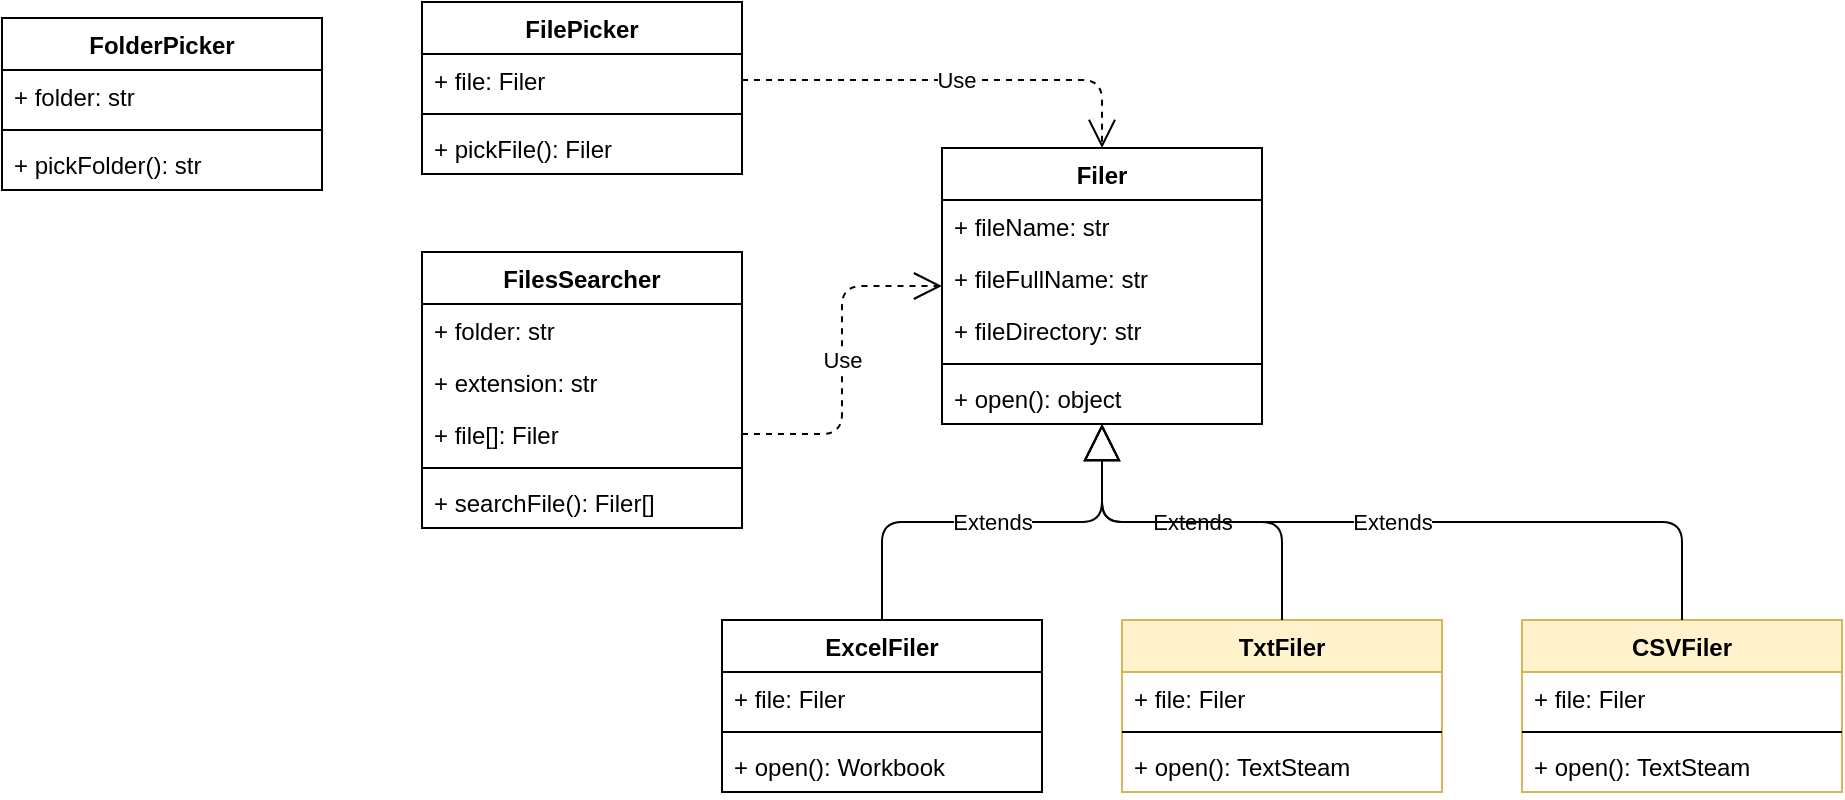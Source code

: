 <mxfile version="10.6.3" type="github"><diagram id="NR-8mNKH804e6aosfGTH" name="FilePicker"><mxGraphModel dx="878" dy="411" grid="1" gridSize="10" guides="1" tooltips="1" connect="1" arrows="1" fold="1" page="1" pageScale="1" pageWidth="1169" pageHeight="827" math="0" shadow="0"><root><mxCell id="0"/><mxCell id="1" parent="0"/><mxCell id="gtJLQUvcg6n7-EdjlU3z-1" value="FilePicker" style="swimlane;fontStyle=1;align=center;verticalAlign=top;childLayout=stackLayout;horizontal=1;startSize=26;horizontalStack=0;resizeParent=1;resizeParentMax=0;resizeLast=0;collapsible=1;marginBottom=0;" parent="1" vertex="1"><mxGeometry x="400" y="79" width="160" height="86" as="geometry"/></mxCell><mxCell id="gtJLQUvcg6n7-EdjlU3z-17" value="+ file: Filer" style="text;strokeColor=none;fillColor=none;align=left;verticalAlign=top;spacingLeft=4;spacingRight=4;overflow=hidden;rotatable=0;points=[[0,0.5],[1,0.5]];portConstraint=eastwest;" parent="gtJLQUvcg6n7-EdjlU3z-1" vertex="1"><mxGeometry y="26" width="160" height="26" as="geometry"/></mxCell><mxCell id="gtJLQUvcg6n7-EdjlU3z-3" value="" style="line;strokeWidth=1;fillColor=none;align=left;verticalAlign=middle;spacingTop=-1;spacingLeft=3;spacingRight=3;rotatable=0;labelPosition=right;points=[];portConstraint=eastwest;" parent="gtJLQUvcg6n7-EdjlU3z-1" vertex="1"><mxGeometry y="52" width="160" height="8" as="geometry"/></mxCell><mxCell id="gtJLQUvcg6n7-EdjlU3z-4" value="+ pickFile(): Filer" style="text;strokeColor=none;fillColor=none;align=left;verticalAlign=top;spacingLeft=4;spacingRight=4;overflow=hidden;rotatable=0;points=[[0,0.5],[1,0.5]];portConstraint=eastwest;" parent="gtJLQUvcg6n7-EdjlU3z-1" vertex="1"><mxGeometry y="60" width="160" height="26" as="geometry"/></mxCell><mxCell id="gtJLQUvcg6n7-EdjlU3z-7" value="FolderPicker" style="swimlane;fontStyle=1;align=center;verticalAlign=top;childLayout=stackLayout;horizontal=1;startSize=26;horizontalStack=0;resizeParent=1;resizeParentMax=0;resizeLast=0;collapsible=1;marginBottom=0;" parent="1" vertex="1"><mxGeometry x="190" y="87" width="160" height="86" as="geometry"/></mxCell><mxCell id="gtJLQUvcg6n7-EdjlU3z-8" value="+ folder: str" style="text;strokeColor=none;fillColor=none;align=left;verticalAlign=top;spacingLeft=4;spacingRight=4;overflow=hidden;rotatable=0;points=[[0,0.5],[1,0.5]];portConstraint=eastwest;" parent="gtJLQUvcg6n7-EdjlU3z-7" vertex="1"><mxGeometry y="26" width="160" height="26" as="geometry"/></mxCell><mxCell id="gtJLQUvcg6n7-EdjlU3z-9" value="" style="line;strokeWidth=1;fillColor=none;align=left;verticalAlign=middle;spacingTop=-1;spacingLeft=3;spacingRight=3;rotatable=0;labelPosition=right;points=[];portConstraint=eastwest;" parent="gtJLQUvcg6n7-EdjlU3z-7" vertex="1"><mxGeometry y="52" width="160" height="8" as="geometry"/></mxCell><mxCell id="gtJLQUvcg6n7-EdjlU3z-10" value="+ pickFolder(): str" style="text;strokeColor=none;fillColor=none;align=left;verticalAlign=top;spacingLeft=4;spacingRight=4;overflow=hidden;rotatable=0;points=[[0,0.5],[1,0.5]];portConstraint=eastwest;" parent="gtJLQUvcg6n7-EdjlU3z-7" vertex="1"><mxGeometry y="60" width="160" height="26" as="geometry"/></mxCell><mxCell id="gtJLQUvcg6n7-EdjlU3z-11" value="Filer" style="swimlane;fontStyle=1;align=center;verticalAlign=top;childLayout=stackLayout;horizontal=1;startSize=26;horizontalStack=0;resizeParent=1;resizeParentMax=0;resizeLast=0;collapsible=1;marginBottom=0;" parent="1" vertex="1"><mxGeometry x="660" y="152" width="160" height="138" as="geometry"/></mxCell><mxCell id="gtJLQUvcg6n7-EdjlU3z-12" value="+ fileName: str" style="text;strokeColor=none;fillColor=none;align=left;verticalAlign=top;spacingLeft=4;spacingRight=4;overflow=hidden;rotatable=0;points=[[0,0.5],[1,0.5]];portConstraint=eastwest;" parent="gtJLQUvcg6n7-EdjlU3z-11" vertex="1"><mxGeometry y="26" width="160" height="26" as="geometry"/></mxCell><mxCell id="gtJLQUvcg6n7-EdjlU3z-15" value="+ fileFullName: str" style="text;strokeColor=none;fillColor=none;align=left;verticalAlign=top;spacingLeft=4;spacingRight=4;overflow=hidden;rotatable=0;points=[[0,0.5],[1,0.5]];portConstraint=eastwest;" parent="gtJLQUvcg6n7-EdjlU3z-11" vertex="1"><mxGeometry y="52" width="160" height="26" as="geometry"/></mxCell><mxCell id="gtJLQUvcg6n7-EdjlU3z-16" value="+ fileDirectory: str" style="text;strokeColor=none;fillColor=none;align=left;verticalAlign=top;spacingLeft=4;spacingRight=4;overflow=hidden;rotatable=0;points=[[0,0.5],[1,0.5]];portConstraint=eastwest;" parent="gtJLQUvcg6n7-EdjlU3z-11" vertex="1"><mxGeometry y="78" width="160" height="26" as="geometry"/></mxCell><mxCell id="gtJLQUvcg6n7-EdjlU3z-13" value="" style="line;strokeWidth=1;fillColor=none;align=left;verticalAlign=middle;spacingTop=-1;spacingLeft=3;spacingRight=3;rotatable=0;labelPosition=right;points=[];portConstraint=eastwest;" parent="gtJLQUvcg6n7-EdjlU3z-11" vertex="1"><mxGeometry y="104" width="160" height="8" as="geometry"/></mxCell><mxCell id="gtJLQUvcg6n7-EdjlU3z-25" value="+ open(): object" style="text;strokeColor=none;fillColor=none;align=left;verticalAlign=top;spacingLeft=4;spacingRight=4;overflow=hidden;rotatable=0;points=[[0,0.5],[1,0.5]];portConstraint=eastwest;" parent="gtJLQUvcg6n7-EdjlU3z-11" vertex="1"><mxGeometry y="112" width="160" height="26" as="geometry"/></mxCell><mxCell id="gtJLQUvcg6n7-EdjlU3z-18" value="Use" style="endArrow=open;endSize=12;dashed=1;html=1;exitX=1;exitY=0.5;exitDx=0;exitDy=0;edgeStyle=orthogonalEdgeStyle;" parent="1" source="gtJLQUvcg6n7-EdjlU3z-17" target="gtJLQUvcg6n7-EdjlU3z-11" edge="1"><mxGeometry width="160" relative="1" as="geometry"><mxPoint x="510" y="310" as="sourcePoint"/><mxPoint x="670" y="310" as="targetPoint"/></mxGeometry></mxCell><mxCell id="gtJLQUvcg6n7-EdjlU3z-19" value="ExcelFiler" style="swimlane;fontStyle=1;align=center;verticalAlign=top;childLayout=stackLayout;horizontal=1;startSize=26;horizontalStack=0;resizeParent=1;resizeParentMax=0;resizeLast=0;collapsible=1;marginBottom=0;" parent="1" vertex="1"><mxGeometry x="550" y="388" width="160" height="86" as="geometry"/></mxCell><mxCell id="gtJLQUvcg6n7-EdjlU3z-23" value="+ file: Filer" style="text;strokeColor=none;fillColor=none;align=left;verticalAlign=top;spacingLeft=4;spacingRight=4;overflow=hidden;rotatable=0;points=[[0,0.5],[1,0.5]];portConstraint=eastwest;" parent="gtJLQUvcg6n7-EdjlU3z-19" vertex="1"><mxGeometry y="26" width="160" height="26" as="geometry"/></mxCell><mxCell id="gtJLQUvcg6n7-EdjlU3z-21" value="" style="line;strokeWidth=1;fillColor=none;align=left;verticalAlign=middle;spacingTop=-1;spacingLeft=3;spacingRight=3;rotatable=0;labelPosition=right;points=[];portConstraint=eastwest;" parent="gtJLQUvcg6n7-EdjlU3z-19" vertex="1"><mxGeometry y="52" width="160" height="8" as="geometry"/></mxCell><mxCell id="gtJLQUvcg6n7-EdjlU3z-22" value="+ open(): Workbook" style="text;strokeColor=none;fillColor=none;align=left;verticalAlign=top;spacingLeft=4;spacingRight=4;overflow=hidden;rotatable=0;points=[[0,0.5],[1,0.5]];portConstraint=eastwest;" parent="gtJLQUvcg6n7-EdjlU3z-19" vertex="1"><mxGeometry y="60" width="160" height="26" as="geometry"/></mxCell><mxCell id="gtJLQUvcg6n7-EdjlU3z-24" value="Extends" style="endArrow=block;endSize=16;endFill=0;html=1;exitX=0.5;exitY=0;exitDx=0;exitDy=0;entryX=0.5;entryY=1;entryDx=0;entryDy=0;edgeStyle=orthogonalEdgeStyle;" parent="1" source="gtJLQUvcg6n7-EdjlU3z-19" target="gtJLQUvcg6n7-EdjlU3z-11" edge="1"><mxGeometry width="160" relative="1" as="geometry"><mxPoint x="640" y="310" as="sourcePoint"/><mxPoint x="800" y="310" as="targetPoint"/></mxGeometry></mxCell><mxCell id="gtJLQUvcg6n7-EdjlU3z-26" value="FilesSearcher" style="swimlane;fontStyle=1;align=center;verticalAlign=top;childLayout=stackLayout;horizontal=1;startSize=26;horizontalStack=0;resizeParent=1;resizeParentMax=0;resizeLast=0;collapsible=1;marginBottom=0;" parent="1" vertex="1"><mxGeometry x="400" y="204" width="160" height="138" as="geometry"/></mxCell><mxCell id="gtJLQUvcg6n7-EdjlU3z-31" value="+ folder: str" style="text;strokeColor=none;fillColor=none;align=left;verticalAlign=top;spacingLeft=4;spacingRight=4;overflow=hidden;rotatable=0;points=[[0,0.5],[1,0.5]];portConstraint=eastwest;" parent="gtJLQUvcg6n7-EdjlU3z-26" vertex="1"><mxGeometry y="26" width="160" height="26" as="geometry"/></mxCell><mxCell id="gtJLQUvcg6n7-EdjlU3z-32" value="+ extension: str" style="text;strokeColor=none;fillColor=none;align=left;verticalAlign=top;spacingLeft=4;spacingRight=4;overflow=hidden;rotatable=0;points=[[0,0.5],[1,0.5]];portConstraint=eastwest;" parent="gtJLQUvcg6n7-EdjlU3z-26" vertex="1"><mxGeometry y="52" width="160" height="26" as="geometry"/></mxCell><mxCell id="gtJLQUvcg6n7-EdjlU3z-30" value="+ file[]: Filer" style="text;strokeColor=none;fillColor=none;align=left;verticalAlign=top;spacingLeft=4;spacingRight=4;overflow=hidden;rotatable=0;points=[[0,0.5],[1,0.5]];portConstraint=eastwest;" parent="gtJLQUvcg6n7-EdjlU3z-26" vertex="1"><mxGeometry y="78" width="160" height="26" as="geometry"/></mxCell><mxCell id="gtJLQUvcg6n7-EdjlU3z-28" value="" style="line;strokeWidth=1;fillColor=none;align=left;verticalAlign=middle;spacingTop=-1;spacingLeft=3;spacingRight=3;rotatable=0;labelPosition=right;points=[];portConstraint=eastwest;" parent="gtJLQUvcg6n7-EdjlU3z-26" vertex="1"><mxGeometry y="104" width="160" height="8" as="geometry"/></mxCell><mxCell id="gtJLQUvcg6n7-EdjlU3z-29" value="+ searchFile(): Filer[]" style="text;strokeColor=none;fillColor=none;align=left;verticalAlign=top;spacingLeft=4;spacingRight=4;overflow=hidden;rotatable=0;points=[[0,0.5],[1,0.5]];portConstraint=eastwest;" parent="gtJLQUvcg6n7-EdjlU3z-26" vertex="1"><mxGeometry y="112" width="160" height="26" as="geometry"/></mxCell><mxCell id="gtJLQUvcg6n7-EdjlU3z-33" value="Use" style="endArrow=open;endSize=12;dashed=1;html=1;exitX=1;exitY=0.5;exitDx=0;exitDy=0;edgeStyle=orthogonalEdgeStyle;" parent="1" source="gtJLQUvcg6n7-EdjlU3z-30" target="gtJLQUvcg6n7-EdjlU3z-11" edge="1"><mxGeometry width="160" relative="1" as="geometry"><mxPoint x="600" y="60" as="sourcePoint"/><mxPoint x="760" y="60" as="targetPoint"/></mxGeometry></mxCell><mxCell id="gtJLQUvcg6n7-EdjlU3z-34" value="TxtFiler" style="swimlane;fontStyle=1;align=center;verticalAlign=top;childLayout=stackLayout;horizontal=1;startSize=26;horizontalStack=0;resizeParent=1;resizeParentMax=0;resizeLast=0;collapsible=1;marginBottom=0;fillColor=#fff2cc;strokeColor=#d6b656;" parent="1" vertex="1"><mxGeometry x="750" y="388" width="160" height="86" as="geometry"/></mxCell><mxCell id="gtJLQUvcg6n7-EdjlU3z-35" value="+ file: Filer" style="text;strokeColor=none;fillColor=none;align=left;verticalAlign=top;spacingLeft=4;spacingRight=4;overflow=hidden;rotatable=0;points=[[0,0.5],[1,0.5]];portConstraint=eastwest;" parent="gtJLQUvcg6n7-EdjlU3z-34" vertex="1"><mxGeometry y="26" width="160" height="26" as="geometry"/></mxCell><mxCell id="gtJLQUvcg6n7-EdjlU3z-36" value="" style="line;strokeWidth=1;fillColor=none;align=left;verticalAlign=middle;spacingTop=-1;spacingLeft=3;spacingRight=3;rotatable=0;labelPosition=right;points=[];portConstraint=eastwest;" parent="gtJLQUvcg6n7-EdjlU3z-34" vertex="1"><mxGeometry y="52" width="160" height="8" as="geometry"/></mxCell><mxCell id="gtJLQUvcg6n7-EdjlU3z-37" value="+ open(): TextSteam" style="text;strokeColor=none;fillColor=none;align=left;verticalAlign=top;spacingLeft=4;spacingRight=4;overflow=hidden;rotatable=0;points=[[0,0.5],[1,0.5]];portConstraint=eastwest;" parent="gtJLQUvcg6n7-EdjlU3z-34" vertex="1"><mxGeometry y="60" width="160" height="26" as="geometry"/></mxCell><mxCell id="gtJLQUvcg6n7-EdjlU3z-38" value="Extends" style="endArrow=block;endSize=16;endFill=0;html=1;exitX=0.5;exitY=0;exitDx=0;exitDy=0;edgeStyle=orthogonalEdgeStyle;" parent="1" source="gtJLQUvcg6n7-EdjlU3z-34" target="gtJLQUvcg6n7-EdjlU3z-11" edge="1"><mxGeometry width="160" relative="1" as="geometry"><mxPoint x="690" y="381" as="sourcePoint"/><mxPoint x="750" y="300" as="targetPoint"/></mxGeometry></mxCell><mxCell id="gtJLQUvcg6n7-EdjlU3z-39" value="CSVFiler" style="swimlane;fontStyle=1;align=center;verticalAlign=top;childLayout=stackLayout;horizontal=1;startSize=26;horizontalStack=0;resizeParent=1;resizeParentMax=0;resizeLast=0;collapsible=1;marginBottom=0;fillColor=#fff2cc;strokeColor=#d6b656;" parent="1" vertex="1"><mxGeometry x="950" y="388" width="160" height="86" as="geometry"/></mxCell><mxCell id="gtJLQUvcg6n7-EdjlU3z-40" value="+ file: Filer" style="text;strokeColor=none;fillColor=none;align=left;verticalAlign=top;spacingLeft=4;spacingRight=4;overflow=hidden;rotatable=0;points=[[0,0.5],[1,0.5]];portConstraint=eastwest;" parent="gtJLQUvcg6n7-EdjlU3z-39" vertex="1"><mxGeometry y="26" width="160" height="26" as="geometry"/></mxCell><mxCell id="gtJLQUvcg6n7-EdjlU3z-41" value="" style="line;strokeWidth=1;fillColor=none;align=left;verticalAlign=middle;spacingTop=-1;spacingLeft=3;spacingRight=3;rotatable=0;labelPosition=right;points=[];portConstraint=eastwest;" parent="gtJLQUvcg6n7-EdjlU3z-39" vertex="1"><mxGeometry y="52" width="160" height="8" as="geometry"/></mxCell><mxCell id="gtJLQUvcg6n7-EdjlU3z-42" value="+ open(): TextSteam" style="text;strokeColor=none;fillColor=none;align=left;verticalAlign=top;spacingLeft=4;spacingRight=4;overflow=hidden;rotatable=0;points=[[0,0.5],[1,0.5]];portConstraint=eastwest;" parent="gtJLQUvcg6n7-EdjlU3z-39" vertex="1"><mxGeometry y="60" width="160" height="26" as="geometry"/></mxCell><mxCell id="gtJLQUvcg6n7-EdjlU3z-43" value="Extends" style="endArrow=block;endSize=16;endFill=0;html=1;exitX=0.5;exitY=0;exitDx=0;exitDy=0;edgeStyle=orthogonalEdgeStyle;" parent="1" source="gtJLQUvcg6n7-EdjlU3z-39" target="gtJLQUvcg6n7-EdjlU3z-11" edge="1"><mxGeometry width="160" relative="1" as="geometry"><mxPoint x="840" y="398" as="sourcePoint"/><mxPoint x="750" y="300" as="targetPoint"/></mxGeometry></mxCell></root></mxGraphModel></diagram><diagram id="L8R4enaz0f2DZHVxsqaz" name="TwoDArrayer"><mxGraphModel dx="878" dy="411" grid="1" gridSize="10" guides="1" tooltips="1" connect="1" arrows="1" fold="1" page="1" pageScale="1" pageWidth="1169" pageHeight="827" math="0" shadow="0"><root><mxCell id="nb4gLrSEJ2fboDznwv4Y-0"/><mxCell id="nb4gLrSEJ2fboDznwv4Y-1" parent="nb4gLrSEJ2fboDznwv4Y-0"/><mxCell id="i4JpbokhuX5vn3bJdJSI-0" value="TwoDemensionArray" style="swimlane;fontStyle=1;align=center;verticalAlign=top;childLayout=stackLayout;horizontal=1;startSize=26;horizontalStack=0;resizeParent=1;resizeParentMax=0;resizeLast=0;collapsible=1;marginBottom=0;" vertex="1" parent="nb4gLrSEJ2fboDznwv4Y-1"><mxGeometry x="140" y="236" width="160" height="242" as="geometry"/></mxCell><mxCell id="i4JpbokhuX5vn3bJdJSI-1" value="+ source: var" style="text;strokeColor=none;fillColor=none;align=left;verticalAlign=top;spacingLeft=4;spacingRight=4;overflow=hidden;rotatable=0;points=[[0,0.5],[1,0.5]];portConstraint=eastwest;" vertex="1" parent="i4JpbokhuX5vn3bJdJSI-0"><mxGeometry y="26" width="160" height="26" as="geometry"/></mxCell><mxCell id="xGTlZs_gMitSOTnl1yIt-3" value="+ hasTitle: bool" style="text;strokeColor=none;fillColor=none;align=left;verticalAlign=top;spacingLeft=4;spacingRight=4;overflow=hidden;rotatable=0;points=[[0,0.5],[1,0.5]];portConstraint=eastwest;" vertex="1" parent="i4JpbokhuX5vn3bJdJSI-0"><mxGeometry y="52" width="160" height="26" as="geometry"/></mxCell><mxCell id="i4JpbokhuX5vn3bJdJSI-2" value="+ title[]: str" style="text;strokeColor=none;fillColor=none;align=left;verticalAlign=top;spacingLeft=4;spacingRight=4;overflow=hidden;rotatable=0;points=[[0,0.5],[1,0.5]];portConstraint=eastwest;" vertex="1" parent="i4JpbokhuX5vn3bJdJSI-0"><mxGeometry y="78" width="160" height="26" as="geometry"/></mxCell><mxCell id="i4JpbokhuX5vn3bJdJSI-3" value="+ data[]: var" style="text;strokeColor=none;fillColor=none;align=left;verticalAlign=top;spacingLeft=4;spacingRight=4;overflow=hidden;rotatable=0;points=[[0,0.5],[1,0.5]];portConstraint=eastwest;" vertex="1" parent="i4JpbokhuX5vn3bJdJSI-0"><mxGeometry y="104" width="160" height="26" as="geometry"/></mxCell><mxCell id="xGTlZs_gMitSOTnl1yIt-2" value="+ targetRange: Range" style="text;strokeColor=none;fillColor=none;align=left;verticalAlign=top;spacingLeft=4;spacingRight=4;overflow=hidden;rotatable=0;points=[[0,0.5],[1,0.5]];portConstraint=eastwest;" vertex="1" parent="i4JpbokhuX5vn3bJdJSI-0"><mxGeometry y="130" width="160" height="26" as="geometry"/></mxCell><mxCell id="i4JpbokhuX5vn3bJdJSI-4" value="" style="line;strokeWidth=1;fillColor=none;align=left;verticalAlign=middle;spacingTop=-1;spacingLeft=3;spacingRight=3;rotatable=0;labelPosition=right;points=[];portConstraint=eastwest;" vertex="1" parent="i4JpbokhuX5vn3bJdJSI-0"><mxGeometry y="156" width="160" height="8" as="geometry"/></mxCell><mxCell id="i4JpbokhuX5vn3bJdJSI-5" value="+ fromSource(): void" style="text;strokeColor=none;fillColor=none;align=left;verticalAlign=top;spacingLeft=4;spacingRight=4;overflow=hidden;rotatable=0;points=[[0,0.5],[1,0.5]];portConstraint=eastwest;" vertex="1" parent="i4JpbokhuX5vn3bJdJSI-0"><mxGeometry y="164" width="160" height="26" as="geometry"/></mxCell><mxCell id="xGTlZs_gMitSOTnl1yIt-1" value="+ verify(): bool" style="text;strokeColor=none;fillColor=none;align=left;verticalAlign=top;spacingLeft=4;spacingRight=4;overflow=hidden;rotatable=0;points=[[0,0.5],[1,0.5]];portConstraint=eastwest;" vertex="1" parent="i4JpbokhuX5vn3bJdJSI-0"><mxGeometry y="190" width="160" height="26" as="geometry"/></mxCell><mxCell id="xGTlZs_gMitSOTnl1yIt-0" value="+ toRange(): void" style="text;strokeColor=none;fillColor=none;align=left;verticalAlign=top;spacingLeft=4;spacingRight=4;overflow=hidden;rotatable=0;points=[[0,0.5],[1,0.5]];portConstraint=eastwest;" vertex="1" parent="i4JpbokhuX5vn3bJdJSI-0"><mxGeometry y="216" width="160" height="26" as="geometry"/></mxCell><mxCell id="i4JpbokhuX5vn3bJdJSI-7" value="TwoDArrayFilter" style="swimlane;fontStyle=1;align=center;verticalAlign=top;childLayout=stackLayout;horizontal=1;startSize=26;horizontalStack=0;resizeParent=1;resizeParentMax=0;resizeLast=0;collapsible=1;marginBottom=0;" vertex="1" parent="nb4gLrSEJ2fboDznwv4Y-1"><mxGeometry x="530" y="560" width="160" height="216" as="geometry"/></mxCell><mxCell id="i4JpbokhuX5vn3bJdJSI-9" value="+ data[]: var" style="text;strokeColor=none;fillColor=none;align=left;verticalAlign=top;spacingLeft=4;spacingRight=4;overflow=hidden;rotatable=0;points=[[0,0.5],[1,0.5]];portConstraint=eastwest;" vertex="1" parent="i4JpbokhuX5vn3bJdJSI-7"><mxGeometry y="26" width="160" height="26" as="geometry"/></mxCell><mxCell id="xGTlZs_gMitSOTnl1yIt-6" value="+ title[]: str" style="text;strokeColor=none;fillColor=none;align=left;verticalAlign=top;spacingLeft=4;spacingRight=4;overflow=hidden;rotatable=0;points=[[0,0.5],[1,0.5]];portConstraint=eastwest;" vertex="1" parent="i4JpbokhuX5vn3bJdJSI-7"><mxGeometry y="52" width="160" height="26" as="geometry"/></mxCell><mxCell id="i4JpbokhuX5vn3bJdJSI-10" value="+ filterCols[]: long" style="text;strokeColor=none;fillColor=none;align=left;verticalAlign=top;spacingLeft=4;spacingRight=4;overflow=hidden;rotatable=0;points=[[0,0.5],[1,0.5]];portConstraint=eastwest;" vertex="1" parent="i4JpbokhuX5vn3bJdJSI-7"><mxGeometry y="78" width="160" height="26" as="geometry"/></mxCell><mxCell id="IfmFLnY53sjYIj_u84tv-3" value="+ filterType[]: str" style="text;strokeColor=none;fillColor=none;align=left;verticalAlign=top;spacingLeft=4;spacingRight=4;overflow=hidden;rotatable=0;points=[[0,0.5],[1,0.5]];portConstraint=eastwest;" vertex="1" parent="i4JpbokhuX5vn3bJdJSI-7"><mxGeometry y="104" width="160" height="26" as="geometry"/></mxCell><mxCell id="IfmFLnY53sjYIj_u84tv-4" value="+ filterCriteria[]: var" style="text;strokeColor=none;fillColor=none;align=left;verticalAlign=top;spacingLeft=4;spacingRight=4;overflow=hidden;rotatable=0;points=[[0,0.5],[1,0.5]];portConstraint=eastwest;" vertex="1" parent="i4JpbokhuX5vn3bJdJSI-7"><mxGeometry y="130" width="160" height="26" as="geometry"/></mxCell><mxCell id="IfmFLnY53sjYIj_u84tv-5" value="+ filterAndOrType: str" style="text;strokeColor=none;fillColor=none;align=left;verticalAlign=top;spacingLeft=4;spacingRight=4;overflow=hidden;rotatable=0;points=[[0,0.5],[1,0.5]];portConstraint=eastwest;" vertex="1" parent="i4JpbokhuX5vn3bJdJSI-7"><mxGeometry y="156" width="160" height="26" as="geometry"/></mxCell><mxCell id="i4JpbokhuX5vn3bJdJSI-11" value="" style="line;strokeWidth=1;fillColor=none;align=left;verticalAlign=middle;spacingTop=-1;spacingLeft=3;spacingRight=3;rotatable=0;labelPosition=right;points=[];portConstraint=eastwest;" vertex="1" parent="i4JpbokhuX5vn3bJdJSI-7"><mxGeometry y="182" width="160" height="8" as="geometry"/></mxCell><mxCell id="i4JpbokhuX5vn3bJdJSI-12" value="+ filter(): var[]" style="text;strokeColor=none;fillColor=none;align=left;verticalAlign=top;spacingLeft=4;spacingRight=4;overflow=hidden;rotatable=0;points=[[0,0.5],[1,0.5]];portConstraint=eastwest;" vertex="1" parent="i4JpbokhuX5vn3bJdJSI-7"><mxGeometry y="190" width="160" height="26" as="geometry"/></mxCell><mxCell id="1iqMeKdxAMn__kX8t2VJ-0" value="TwoDArrayGrouper" style="swimlane;fontStyle=1;align=center;verticalAlign=top;childLayout=stackLayout;horizontal=1;startSize=26;horizontalStack=0;resizeParent=1;resizeParentMax=0;resizeLast=0;collapsible=1;marginBottom=0;" vertex="1" parent="nb4gLrSEJ2fboDznwv4Y-1"><mxGeometry x="325" y="560" width="160" height="190" as="geometry"/></mxCell><mxCell id="1iqMeKdxAMn__kX8t2VJ-2" value="+ data[]: var" style="text;strokeColor=none;fillColor=none;align=left;verticalAlign=top;spacingLeft=4;spacingRight=4;overflow=hidden;rotatable=0;points=[[0,0.5],[1,0.5]];portConstraint=eastwest;" vertex="1" parent="1iqMeKdxAMn__kX8t2VJ-0"><mxGeometry y="26" width="160" height="26" as="geometry"/></mxCell><mxCell id="xGTlZs_gMitSOTnl1yIt-5" value="+ title[]: str" style="text;strokeColor=none;fillColor=none;align=left;verticalAlign=top;spacingLeft=4;spacingRight=4;overflow=hidden;rotatable=0;points=[[0,0.5],[1,0.5]];portConstraint=eastwest;" vertex="1" parent="1iqMeKdxAMn__kX8t2VJ-0"><mxGeometry y="52" width="160" height="26" as="geometry"/></mxCell><mxCell id="IfmFLnY53sjYIj_u84tv-1" value="+ indexCols[]: long" style="text;strokeColor=none;fillColor=none;align=left;verticalAlign=top;spacingLeft=4;spacingRight=4;overflow=hidden;rotatable=0;points=[[0,0.5],[1,0.5]];portConstraint=eastwest;" vertex="1" parent="1iqMeKdxAMn__kX8t2VJ-0"><mxGeometry y="78" width="160" height="26" as="geometry"/></mxCell><mxCell id="1iqMeKdxAMn__kX8t2VJ-3" value="+ valueCols[]: long" style="text;strokeColor=none;fillColor=none;align=left;verticalAlign=top;spacingLeft=4;spacingRight=4;overflow=hidden;rotatable=0;points=[[0,0.5],[1,0.5]];portConstraint=eastwest;" vertex="1" parent="1iqMeKdxAMn__kX8t2VJ-0"><mxGeometry y="104" width="160" height="26" as="geometry"/></mxCell><mxCell id="IfmFLnY53sjYIj_u84tv-2" value="+ groupType[]: str" style="text;strokeColor=none;fillColor=none;align=left;verticalAlign=top;spacingLeft=4;spacingRight=4;overflow=hidden;rotatable=0;points=[[0,0.5],[1,0.5]];portConstraint=eastwest;" vertex="1" parent="1iqMeKdxAMn__kX8t2VJ-0"><mxGeometry y="130" width="160" height="26" as="geometry"/></mxCell><mxCell id="1iqMeKdxAMn__kX8t2VJ-4" value="" style="line;strokeWidth=1;fillColor=none;align=left;verticalAlign=middle;spacingTop=-1;spacingLeft=3;spacingRight=3;rotatable=0;labelPosition=right;points=[];portConstraint=eastwest;" vertex="1" parent="1iqMeKdxAMn__kX8t2VJ-0"><mxGeometry y="156" width="160" height="8" as="geometry"/></mxCell><mxCell id="1iqMeKdxAMn__kX8t2VJ-5" value="+ group(): var[]" style="text;strokeColor=none;fillColor=none;align=left;verticalAlign=top;spacingLeft=4;spacingRight=4;overflow=hidden;rotatable=0;points=[[0,0.5],[1,0.5]];portConstraint=eastwest;" vertex="1" parent="1iqMeKdxAMn__kX8t2VJ-0"><mxGeometry y="164" width="160" height="26" as="geometry"/></mxCell><mxCell id="1iqMeKdxAMn__kX8t2VJ-11" value="TwoDArraySelector" style="swimlane;fontStyle=1;align=center;verticalAlign=top;childLayout=stackLayout;horizontal=1;startSize=26;horizontalStack=0;resizeParent=1;resizeParentMax=0;resizeLast=0;collapsible=1;marginBottom=0;" vertex="1" parent="nb4gLrSEJ2fboDznwv4Y-1"><mxGeometry x="120" y="560" width="160" height="138" as="geometry"/></mxCell><mxCell id="IfmFLnY53sjYIj_u84tv-0" value="+ data[]: var" style="text;strokeColor=none;fillColor=none;align=left;verticalAlign=top;spacingLeft=4;spacingRight=4;overflow=hidden;rotatable=0;points=[[0,0.5],[1,0.5]];portConstraint=eastwest;" vertex="1" parent="1iqMeKdxAMn__kX8t2VJ-11"><mxGeometry y="26" width="160" height="26" as="geometry"/></mxCell><mxCell id="xGTlZs_gMitSOTnl1yIt-4" value="+ title[]: str" style="text;strokeColor=none;fillColor=none;align=left;verticalAlign=top;spacingLeft=4;spacingRight=4;overflow=hidden;rotatable=0;points=[[0,0.5],[1,0.5]];portConstraint=eastwest;" vertex="1" parent="1iqMeKdxAMn__kX8t2VJ-11"><mxGeometry y="52" width="160" height="26" as="geometry"/></mxCell><mxCell id="1iqMeKdxAMn__kX8t2VJ-12" value="+ selectedCols[]: long" style="text;strokeColor=none;fillColor=none;align=left;verticalAlign=top;spacingLeft=4;spacingRight=4;overflow=hidden;rotatable=0;points=[[0,0.5],[1,0.5]];portConstraint=eastwest;" vertex="1" parent="1iqMeKdxAMn__kX8t2VJ-11"><mxGeometry y="78" width="160" height="26" as="geometry"/></mxCell><mxCell id="1iqMeKdxAMn__kX8t2VJ-13" value="" style="line;strokeWidth=1;fillColor=none;align=left;verticalAlign=middle;spacingTop=-1;spacingLeft=3;spacingRight=3;rotatable=0;labelPosition=right;points=[];portConstraint=eastwest;" vertex="1" parent="1iqMeKdxAMn__kX8t2VJ-11"><mxGeometry y="104" width="160" height="8" as="geometry"/></mxCell><mxCell id="1iqMeKdxAMn__kX8t2VJ-14" value="+ select(): var[]" style="text;strokeColor=none;fillColor=none;align=left;verticalAlign=top;spacingLeft=4;spacingRight=4;overflow=hidden;rotatable=0;points=[[0,0.5],[1,0.5]];portConstraint=eastwest;" vertex="1" parent="1iqMeKdxAMn__kX8t2VJ-11"><mxGeometry y="112" width="160" height="26" as="geometry"/></mxCell><mxCell id="IfmFLnY53sjYIj_u84tv-6" value="TwoDArrayNAHandler" style="swimlane;fontStyle=1;align=center;verticalAlign=top;childLayout=stackLayout;horizontal=1;startSize=26;horizontalStack=0;resizeParent=1;resizeParentMax=0;resizeLast=0;collapsible=1;marginBottom=0;" vertex="1" parent="nb4gLrSEJ2fboDznwv4Y-1"><mxGeometry x="362" y="270.864" width="160" height="164" as="geometry"/></mxCell><mxCell id="IfmFLnY53sjYIj_u84tv-20" value="+ data[]: var" style="text;strokeColor=none;fillColor=none;align=left;verticalAlign=top;spacingLeft=4;spacingRight=4;overflow=hidden;rotatable=0;points=[[0,0.5],[1,0.5]];portConstraint=eastwest;" vertex="1" parent="IfmFLnY53sjYIj_u84tv-6"><mxGeometry y="26" width="160" height="26" as="geometry"/></mxCell><mxCell id="xGTlZs_gMitSOTnl1yIt-7" value="+ title[]: str" style="text;strokeColor=none;fillColor=none;align=left;verticalAlign=top;spacingLeft=4;spacingRight=4;overflow=hidden;rotatable=0;points=[[0,0.5],[1,0.5]];portConstraint=eastwest;" vertex="1" parent="IfmFLnY53sjYIj_u84tv-6"><mxGeometry y="52" width="160" height="26" as="geometry"/></mxCell><mxCell id="IfmFLnY53sjYIj_u84tv-7" value="+ adjustedCols[]: long" style="text;strokeColor=none;fillColor=none;align=left;verticalAlign=top;spacingLeft=4;spacingRight=4;overflow=hidden;rotatable=0;points=[[0,0.5],[1,0.5]];portConstraint=eastwest;" vertex="1" parent="IfmFLnY53sjYIj_u84tv-6"><mxGeometry y="78" width="160" height="26" as="geometry"/></mxCell><mxCell id="IfmFLnY53sjYIj_u84tv-19" value="+ valueForNA[]: var" style="text;strokeColor=none;fillColor=none;align=left;verticalAlign=top;spacingLeft=4;spacingRight=4;overflow=hidden;rotatable=0;points=[[0,0.5],[1,0.5]];portConstraint=eastwest;" vertex="1" parent="IfmFLnY53sjYIj_u84tv-6"><mxGeometry y="104" width="160" height="26" as="geometry"/></mxCell><mxCell id="IfmFLnY53sjYIj_u84tv-8" value="" style="line;strokeWidth=1;fillColor=none;align=left;verticalAlign=middle;spacingTop=-1;spacingLeft=3;spacingRight=3;rotatable=0;labelPosition=right;points=[];portConstraint=eastwest;" vertex="1" parent="IfmFLnY53sjYIj_u84tv-6"><mxGeometry y="130" width="160" height="8" as="geometry"/></mxCell><mxCell id="IfmFLnY53sjYIj_u84tv-9" value="+ handleNAItem(): var[]" style="text;strokeColor=none;fillColor=none;align=left;verticalAlign=top;spacingLeft=4;spacingRight=4;overflow=hidden;rotatable=0;points=[[0,0.5],[1,0.5]];portConstraint=eastwest;" vertex="1" parent="IfmFLnY53sjYIj_u84tv-6"><mxGeometry y="138" width="160" height="26" as="geometry"/></mxCell><mxCell id="IfmFLnY53sjYIj_u84tv-10" value="TwoDArrayJoiner" style="swimlane;fontStyle=1;align=center;verticalAlign=top;childLayout=stackLayout;horizontal=1;startSize=26;horizontalStack=0;resizeParent=1;resizeParentMax=0;resizeLast=0;collapsible=1;marginBottom=0;" vertex="1" parent="nb4gLrSEJ2fboDznwv4Y-1"><mxGeometry x="584" y="267" width="160" height="216" as="geometry"/></mxCell><mxCell id="IfmFLnY53sjYIj_u84tv-23" value="+ data[]: var" style="text;strokeColor=none;fillColor=none;align=left;verticalAlign=top;spacingLeft=4;spacingRight=4;overflow=hidden;rotatable=0;points=[[0,0.5],[1,0.5]];portConstraint=eastwest;" vertex="1" parent="IfmFLnY53sjYIj_u84tv-10"><mxGeometry y="26" width="160" height="26" as="geometry"/></mxCell><mxCell id="xGTlZs_gMitSOTnl1yIt-8" value="+ title[]: str" style="text;strokeColor=none;fillColor=none;align=left;verticalAlign=top;spacingLeft=4;spacingRight=4;overflow=hidden;rotatable=0;points=[[0,0.5],[1,0.5]];portConstraint=eastwest;" vertex="1" parent="IfmFLnY53sjYIj_u84tv-10"><mxGeometry y="52" width="160" height="26" as="geometry"/></mxCell><mxCell id="IfmFLnY53sjYIj_u84tv-11" value="+ dataDelta[]: var" style="text;strokeColor=none;fillColor=none;align=left;verticalAlign=top;spacingLeft=4;spacingRight=4;overflow=hidden;rotatable=0;points=[[0,0.5],[1,0.5]];portConstraint=eastwest;" vertex="1" parent="IfmFLnY53sjYIj_u84tv-10"><mxGeometry y="78" width="160" height="26" as="geometry"/></mxCell><mxCell id="IfmFLnY53sjYIj_u84tv-12" value="+ joinedSourceCols[]: long" style="text;strokeColor=none;fillColor=none;align=left;verticalAlign=top;spacingLeft=4;spacingRight=4;overflow=hidden;rotatable=0;points=[[0,0.5],[1,0.5]];portConstraint=eastwest;" vertex="1" parent="IfmFLnY53sjYIj_u84tv-10"><mxGeometry y="104" width="160" height="26" as="geometry"/></mxCell><mxCell id="IfmFLnY53sjYIj_u84tv-22" value="+ joinedDeltaCols[]: long" style="text;strokeColor=none;fillColor=none;align=left;verticalAlign=top;spacingLeft=4;spacingRight=4;overflow=hidden;rotatable=0;points=[[0,0.5],[1,0.5]];portConstraint=eastwest;" vertex="1" parent="IfmFLnY53sjYIj_u84tv-10"><mxGeometry y="130" width="160" height="26" as="geometry"/></mxCell><mxCell id="IfmFLnY53sjYIj_u84tv-13" value="+ joinType[]: str" style="text;strokeColor=none;fillColor=none;align=left;verticalAlign=top;spacingLeft=4;spacingRight=4;overflow=hidden;rotatable=0;points=[[0,0.5],[1,0.5]];portConstraint=eastwest;" vertex="1" parent="IfmFLnY53sjYIj_u84tv-10"><mxGeometry y="156" width="160" height="26" as="geometry"/></mxCell><mxCell id="IfmFLnY53sjYIj_u84tv-16" value="" style="line;strokeWidth=1;fillColor=none;align=left;verticalAlign=middle;spacingTop=-1;spacingLeft=3;spacingRight=3;rotatable=0;labelPosition=right;points=[];portConstraint=eastwest;" vertex="1" parent="IfmFLnY53sjYIj_u84tv-10"><mxGeometry y="182" width="160" height="8" as="geometry"/></mxCell><mxCell id="IfmFLnY53sjYIj_u84tv-17" value="+ join(): var[]" style="text;strokeColor=none;fillColor=none;align=left;verticalAlign=top;spacingLeft=4;spacingRight=4;overflow=hidden;rotatable=0;points=[[0,0.5],[1,0.5]];portConstraint=eastwest;" vertex="1" parent="IfmFLnY53sjYIj_u84tv-10"><mxGeometry y="190" width="160" height="26" as="geometry"/></mxCell><mxCell id="FQQewjSnAf_DrcX1q296-0" value="TwoDArraySorter" style="swimlane;fontStyle=1;align=center;verticalAlign=top;childLayout=stackLayout;horizontal=1;startSize=26;horizontalStack=0;resizeParent=1;resizeParentMax=0;resizeLast=0;collapsible=1;marginBottom=0;" vertex="1" parent="nb4gLrSEJ2fboDznwv4Y-1"><mxGeometry x="760" y="534" width="160" height="164" as="geometry"/></mxCell><mxCell id="FQQewjSnAf_DrcX1q296-1" value="+ data[]: var" style="text;strokeColor=none;fillColor=none;align=left;verticalAlign=top;spacingLeft=4;spacingRight=4;overflow=hidden;rotatable=0;points=[[0,0.5],[1,0.5]];portConstraint=eastwest;" vertex="1" parent="FQQewjSnAf_DrcX1q296-0"><mxGeometry y="26" width="160" height="26" as="geometry"/></mxCell><mxCell id="FQQewjSnAf_DrcX1q296-2" value="+ title[]: str" style="text;strokeColor=none;fillColor=none;align=left;verticalAlign=top;spacingLeft=4;spacingRight=4;overflow=hidden;rotatable=0;points=[[0,0.5],[1,0.5]];portConstraint=eastwest;" vertex="1" parent="FQQewjSnAf_DrcX1q296-0"><mxGeometry y="52" width="160" height="26" as="geometry"/></mxCell><mxCell id="FQQewjSnAf_DrcX1q296-3" value="+ sortedCols[]: long" style="text;strokeColor=none;fillColor=none;align=left;verticalAlign=top;spacingLeft=4;spacingRight=4;overflow=hidden;rotatable=0;points=[[0,0.5],[1,0.5]];portConstraint=eastwest;" vertex="1" parent="FQQewjSnAf_DrcX1q296-0"><mxGeometry y="78" width="160" height="26" as="geometry"/></mxCell><mxCell id="FQQewjSnAf_DrcX1q296-4" value="+ sortedOrder[]: str" style="text;strokeColor=none;fillColor=none;align=left;verticalAlign=top;spacingLeft=4;spacingRight=4;overflow=hidden;rotatable=0;points=[[0,0.5],[1,0.5]];portConstraint=eastwest;" vertex="1" parent="FQQewjSnAf_DrcX1q296-0"><mxGeometry y="104" width="160" height="26" as="geometry"/></mxCell><mxCell id="FQQewjSnAf_DrcX1q296-6" value="" style="line;strokeWidth=1;fillColor=none;align=left;verticalAlign=middle;spacingTop=-1;spacingLeft=3;spacingRight=3;rotatable=0;labelPosition=right;points=[];portConstraint=eastwest;" vertex="1" parent="FQQewjSnAf_DrcX1q296-0"><mxGeometry y="130" width="160" height="8" as="geometry"/></mxCell><mxCell id="FQQewjSnAf_DrcX1q296-7" value="+ sort(): var[]" style="text;strokeColor=none;fillColor=none;align=left;verticalAlign=top;spacingLeft=4;spacingRight=4;overflow=hidden;rotatable=0;points=[[0,0.5],[1,0.5]];portConstraint=eastwest;" vertex="1" parent="FQQewjSnAf_DrcX1q296-0"><mxGeometry y="138" width="160" height="26" as="geometry"/></mxCell></root></mxGraphModel></diagram><diagram id="BTx4KcspFkbxCM1-eQO6" name="OneDArrayer"><mxGraphModel dx="878" dy="411" grid="1" gridSize="10" guides="1" tooltips="1" connect="1" arrows="1" fold="1" page="1" pageScale="1" pageWidth="1169" pageHeight="827" math="0" shadow="0"><root><mxCell id="s4cD7KBLphgk1QT0-1fv-0"/><mxCell id="s4cD7KBLphgk1QT0-1fv-1" parent="s4cD7KBLphgk1QT0-1fv-0"/><mxCell id="HKWlLtHJ-sI0bJ0qNHlz-0" value="OneDemensionArray" style="swimlane;fontStyle=1;align=center;verticalAlign=top;childLayout=stackLayout;horizontal=1;startSize=26;horizontalStack=0;resizeParent=1;resizeParentMax=0;resizeLast=0;collapsible=1;marginBottom=0;" vertex="1" parent="s4cD7KBLphgk1QT0-1fv-1"><mxGeometry x="180" y="146" width="160" height="164" as="geometry"/></mxCell><mxCell id="EMa46uWQCXS4BI2h9U8x-0" value="+ source: var" style="text;strokeColor=none;fillColor=none;align=left;verticalAlign=top;spacingLeft=4;spacingRight=4;overflow=hidden;rotatable=0;points=[[0,0.5],[1,0.5]];portConstraint=eastwest;" vertex="1" parent="HKWlLtHJ-sI0bJ0qNHlz-0"><mxGeometry y="26" width="160" height="26" as="geometry"/></mxCell><mxCell id="HKWlLtHJ-sI0bJ0qNHlz-1" value="+ data(): var" style="text;strokeColor=none;fillColor=none;align=left;verticalAlign=top;spacingLeft=4;spacingRight=4;overflow=hidden;rotatable=0;points=[[0,0.5],[1,0.5]];portConstraint=eastwest;" vertex="1" parent="HKWlLtHJ-sI0bJ0qNHlz-0"><mxGeometry y="52" width="160" height="26" as="geometry"/></mxCell><mxCell id="HKWlLtHJ-sI0bJ0qNHlz-2" value="" style="line;strokeWidth=1;fillColor=none;align=left;verticalAlign=middle;spacingTop=-1;spacingLeft=3;spacingRight=3;rotatable=0;labelPosition=right;points=[];portConstraint=eastwest;" vertex="1" parent="HKWlLtHJ-sI0bJ0qNHlz-0"><mxGeometry y="78" width="160" height="8" as="geometry"/></mxCell><mxCell id="HKWlLtHJ-sI0bJ0qNHlz-3" value="+ fromSource(): var[]" style="text;strokeColor=none;fillColor=none;align=left;verticalAlign=top;spacingLeft=4;spacingRight=4;overflow=hidden;rotatable=0;points=[[0,0.5],[1,0.5]];portConstraint=eastwest;" vertex="1" parent="HKWlLtHJ-sI0bJ0qNHlz-0"><mxGeometry y="86" width="160" height="26" as="geometry"/></mxCell><mxCell id="8iyzSZqNgXSWb36X2Az_-0" value="+ verify(): bool" style="text;strokeColor=none;fillColor=none;align=left;verticalAlign=top;spacingLeft=4;spacingRight=4;overflow=hidden;rotatable=0;points=[[0,0.5],[1,0.5]];portConstraint=eastwest;" vertex="1" parent="HKWlLtHJ-sI0bJ0qNHlz-0"><mxGeometry y="112" width="160" height="26" as="geometry"/></mxCell><mxCell id="xG7ovDbYeckfX-y-OnCz-0" value="+ toDictionary(): obj" style="text;strokeColor=none;fillColor=none;align=left;verticalAlign=top;spacingLeft=4;spacingRight=4;overflow=hidden;rotatable=0;points=[[0,0.5],[1,0.5]];portConstraint=eastwest;" vertex="1" parent="HKWlLtHJ-sI0bJ0qNHlz-0"><mxGeometry y="138" width="160" height="26" as="geometry"/></mxCell><mxCell id="c2uoxmeZ1oHB48PwBpgX-0" value="OneDArrayItemFinder" style="swimlane;fontStyle=1;align=center;verticalAlign=top;childLayout=stackLayout;horizontal=1;startSize=26;horizontalStack=0;resizeParent=1;resizeParentMax=0;resizeLast=0;collapsible=1;marginBottom=0;" vertex="1" parent="s4cD7KBLphgk1QT0-1fv-1"><mxGeometry x="490" y="181" width="160" height="86" as="geometry"/></mxCell><mxCell id="c2uoxmeZ1oHB48PwBpgX-1" value="+ item: var" style="text;strokeColor=none;fillColor=none;align=left;verticalAlign=top;spacingLeft=4;spacingRight=4;overflow=hidden;rotatable=0;points=[[0,0.5],[1,0.5]];portConstraint=eastwest;" vertex="1" parent="c2uoxmeZ1oHB48PwBpgX-0"><mxGeometry y="26" width="160" height="26" as="geometry"/></mxCell><mxCell id="c2uoxmeZ1oHB48PwBpgX-2" value="" style="line;strokeWidth=1;fillColor=none;align=left;verticalAlign=middle;spacingTop=-1;spacingLeft=3;spacingRight=3;rotatable=0;labelPosition=right;points=[];portConstraint=eastwest;" vertex="1" parent="c2uoxmeZ1oHB48PwBpgX-0"><mxGeometry y="52" width="160" height="8" as="geometry"/></mxCell><mxCell id="c2uoxmeZ1oHB48PwBpgX-3" value="+ findItem(): bool" style="text;strokeColor=none;fillColor=none;align=left;verticalAlign=top;spacingLeft=4;spacingRight=4;overflow=hidden;rotatable=0;points=[[0,0.5],[1,0.5]];portConstraint=eastwest;" vertex="1" parent="c2uoxmeZ1oHB48PwBpgX-0"><mxGeometry y="60" width="160" height="26" as="geometry"/></mxCell></root></mxGraphModel></diagram><diagram id="ZCJf8t5ypG0fya0qINO6" name="Dictionarer"><mxGraphModel dx="878" dy="411" grid="1" gridSize="10" guides="1" tooltips="1" connect="1" arrows="1" fold="1" page="1" pageScale="1" pageWidth="1169" pageHeight="827" math="0" shadow="0"><root><mxCell id="73RFAkLNZ3VH3_haWCJM-0"/><mxCell id="73RFAkLNZ3VH3_haWCJM-1" parent="73RFAkLNZ3VH3_haWCJM-0"/><mxCell id="E20q5PuX63a1sv8FkKuU-0" value="Dictionarer" style="swimlane;fontStyle=1;align=center;verticalAlign=top;childLayout=stackLayout;horizontal=1;startSize=26;horizontalStack=0;resizeParent=1;resizeParentMax=0;resizeLast=0;collapsible=1;marginBottom=0;" vertex="1" parent="73RFAkLNZ3VH3_haWCJM-1"><mxGeometry x="250" y="101" width="160" height="164" as="geometry"/></mxCell><mxCell id="ETUeqq8wy430PIIZXTNw-2" value="+ source: var" style="text;strokeColor=none;fillColor=none;align=left;verticalAlign=top;spacingLeft=4;spacingRight=4;overflow=hidden;rotatable=0;points=[[0,0.5],[1,0.5]];portConstraint=eastwest;" vertex="1" parent="E20q5PuX63a1sv8FkKuU-0"><mxGeometry y="26" width="160" height="26" as="geometry"/></mxCell><mxCell id="E20q5PuX63a1sv8FkKuU-1" value="+ dic: obj" style="text;strokeColor=none;fillColor=none;align=left;verticalAlign=top;spacingLeft=4;spacingRight=4;overflow=hidden;rotatable=0;points=[[0,0.5],[1,0.5]];portConstraint=eastwest;" vertex="1" parent="E20q5PuX63a1sv8FkKuU-0"><mxGeometry y="52" width="160" height="26" as="geometry"/></mxCell><mxCell id="E20q5PuX63a1sv8FkKuU-2" value="" style="line;strokeWidth=1;fillColor=none;align=left;verticalAlign=middle;spacingTop=-1;spacingLeft=3;spacingRight=3;rotatable=0;labelPosition=right;points=[];portConstraint=eastwest;" vertex="1" parent="E20q5PuX63a1sv8FkKuU-0"><mxGeometry y="78" width="160" height="8" as="geometry"/></mxCell><mxCell id="W4crc386_Iufa5vLdfCs-0" value="+ fromSource(): obj" style="text;strokeColor=none;fillColor=none;align=left;verticalAlign=top;spacingLeft=4;spacingRight=4;overflow=hidden;rotatable=0;points=[[0,0.5],[1,0.5]];portConstraint=eastwest;" vertex="1" parent="E20q5PuX63a1sv8FkKuU-0"><mxGeometry y="86" width="160" height="26" as="geometry"/></mxCell><mxCell id="ETUeqq8wy430PIIZXTNw-0" value="+ toOneDArray(): var[]" style="text;strokeColor=none;fillColor=none;align=left;verticalAlign=top;spacingLeft=4;spacingRight=4;overflow=hidden;rotatable=0;points=[[0,0.5],[1,0.5]];portConstraint=eastwest;" vertex="1" parent="E20q5PuX63a1sv8FkKuU-0"><mxGeometry y="112" width="160" height="26" as="geometry"/></mxCell><mxCell id="ETUeqq8wy430PIIZXTNw-1" value="+ toTwoDArray(): var[]" style="text;strokeColor=none;fillColor=none;align=left;verticalAlign=top;spacingLeft=4;spacingRight=4;overflow=hidden;rotatable=0;points=[[0,0.5],[1,0.5]];portConstraint=eastwest;" vertex="1" parent="E20q5PuX63a1sv8FkKuU-0"><mxGeometry y="138" width="160" height="26" as="geometry"/></mxCell></root></mxGraphModel></diagram><diagram id="xzmQs0hCfcwBgf6a799o" name="Stringer"><mxGraphModel dx="878" dy="411" grid="1" gridSize="10" guides="1" tooltips="1" connect="1" arrows="1" fold="1" page="1" pageScale="1" pageWidth="1169" pageHeight="827" math="0" shadow="0"><root><mxCell id="N52vMsk0hjlnZb-tvG3o-0"/><mxCell id="N52vMsk0hjlnZb-tvG3o-1" parent="N52vMsk0hjlnZb-tvG3o-0"/><mxCell id="hf3v1E1ZIqKEU8ElNnZ_-4" value="StrSeperator" style="swimlane;fontStyle=1;align=center;verticalAlign=top;childLayout=stackLayout;horizontal=1;startSize=26;horizontalStack=0;resizeParent=1;resizeParentMax=0;resizeLast=0;collapsible=1;marginBottom=0;" vertex="1" parent="N52vMsk0hjlnZb-tvG3o-1"><mxGeometry x="370" y="115" width="160" height="138" as="geometry"/></mxCell><mxCell id="hf3v1E1ZIqKEU8ElNnZ_-5" value="+ stringText: str" style="text;strokeColor=none;fillColor=none;align=left;verticalAlign=top;spacingLeft=4;spacingRight=4;overflow=hidden;rotatable=0;points=[[0,0.5],[1,0.5]];portConstraint=eastwest;" vertex="1" parent="hf3v1E1ZIqKEU8ElNnZ_-4"><mxGeometry y="26" width="160" height="26" as="geometry"/></mxCell><mxCell id="hf3v1E1ZIqKEU8ElNnZ_-8" value="+ seperator: str" style="text;strokeColor=none;fillColor=none;align=left;verticalAlign=top;spacingLeft=4;spacingRight=4;overflow=hidden;rotatable=0;points=[[0,0.5],[1,0.5]];portConstraint=eastwest;" vertex="1" parent="hf3v1E1ZIqKEU8ElNnZ_-4"><mxGeometry y="52" width="160" height="26" as="geometry"/></mxCell><mxCell id="hf3v1E1ZIqKEU8ElNnZ_-6" value="" style="line;strokeWidth=1;fillColor=none;align=left;verticalAlign=middle;spacingTop=-1;spacingLeft=3;spacingRight=3;rotatable=0;labelPosition=right;points=[];portConstraint=eastwest;" vertex="1" parent="hf3v1E1ZIqKEU8ElNnZ_-4"><mxGeometry y="78" width="160" height="8" as="geometry"/></mxCell><mxCell id="hf3v1E1ZIqKEU8ElNnZ_-7" value="+ toOndDArray(): str[]" style="text;strokeColor=none;fillColor=none;align=left;verticalAlign=top;spacingLeft=4;spacingRight=4;overflow=hidden;rotatable=0;points=[[0,0.5],[1,0.5]];portConstraint=eastwest;" vertex="1" parent="hf3v1E1ZIqKEU8ElNnZ_-4"><mxGeometry y="86" width="160" height="26" as="geometry"/></mxCell><mxCell id="hf3v1E1ZIqKEU8ElNnZ_-9" value="+ toDictionary(): obj" style="text;strokeColor=none;fillColor=none;align=left;verticalAlign=top;spacingLeft=4;spacingRight=4;overflow=hidden;rotatable=0;points=[[0,0.5],[1,0.5]];portConstraint=eastwest;" vertex="1" parent="hf3v1E1ZIqKEU8ElNnZ_-4"><mxGeometry y="112" width="160" height="26" as="geometry"/></mxCell><mxCell id="hf3v1E1ZIqKEU8ElNnZ_-10" value="StrTrimer" style="swimlane;fontStyle=1;align=center;verticalAlign=top;childLayout=stackLayout;horizontal=1;startSize=26;horizontalStack=0;resizeParent=1;resizeParentMax=0;resizeLast=0;collapsible=1;marginBottom=0;" vertex="1" parent="N52vMsk0hjlnZb-tvG3o-1"><mxGeometry x="160" y="106" width="160" height="242" as="geometry"/></mxCell><mxCell id="hf3v1E1ZIqKEU8ElNnZ_-18" value="+ stringText: str" style="text;strokeColor=none;fillColor=none;align=left;verticalAlign=top;spacingLeft=4;spacingRight=4;overflow=hidden;rotatable=0;points=[[0,0.5],[1,0.5]];portConstraint=eastwest;" vertex="1" parent="hf3v1E1ZIqKEU8ElNnZ_-10"><mxGeometry y="26" width="160" height="26" as="geometry"/></mxCell><mxCell id="hf3v1E1ZIqKEU8ElNnZ_-11" value="+ homeEndBlank: bool" style="text;strokeColor=none;fillColor=none;align=left;verticalAlign=top;spacingLeft=4;spacingRight=4;overflow=hidden;rotatable=0;points=[[0,0.5],[1,0.5]];portConstraint=eastwest;" vertex="1" parent="hf3v1E1ZIqKEU8ElNnZ_-10"><mxGeometry y="52" width="160" height="26" as="geometry"/></mxCell><mxCell id="hf3v1E1ZIqKEU8ElNnZ_-14" value="+ duplicatedBlank: bool" style="text;strokeColor=none;fillColor=none;align=left;verticalAlign=top;spacingLeft=4;spacingRight=4;overflow=hidden;rotatable=0;points=[[0,0.5],[1,0.5]];portConstraint=eastwest;" vertex="1" parent="hf3v1E1ZIqKEU8ElNnZ_-10"><mxGeometry y="78" width="160" height="26" as="geometry"/></mxCell><mxCell id="hf3v1E1ZIqKEU8ElNnZ_-15" value="+ allBlank: bool" style="text;strokeColor=none;fillColor=none;align=left;verticalAlign=top;spacingLeft=4;spacingRight=4;overflow=hidden;rotatable=0;points=[[0,0.5],[1,0.5]];portConstraint=eastwest;" vertex="1" parent="hf3v1E1ZIqKEU8ElNnZ_-10"><mxGeometry y="104" width="160" height="26" as="geometry"/></mxCell><mxCell id="hf3v1E1ZIqKEU8ElNnZ_-16" value="+ newLineChar: bool" style="text;strokeColor=none;fillColor=none;align=left;verticalAlign=top;spacingLeft=4;spacingRight=4;overflow=hidden;rotatable=0;points=[[0,0.5],[1,0.5]];portConstraint=eastwest;" vertex="1" parent="hf3v1E1ZIqKEU8ElNnZ_-10"><mxGeometry y="130" width="160" height="26" as="geometry"/></mxCell><mxCell id="hf3v1E1ZIqKEU8ElNnZ_-17" value="+ tabChar: bool" style="text;strokeColor=none;fillColor=none;align=left;verticalAlign=top;spacingLeft=4;spacingRight=4;overflow=hidden;rotatable=0;points=[[0,0.5],[1,0.5]];portConstraint=eastwest;" vertex="1" parent="hf3v1E1ZIqKEU8ElNnZ_-10"><mxGeometry y="156" width="160" height="26" as="geometry"/></mxCell><mxCell id="hf3v1E1ZIqKEU8ElNnZ_-24" value="+ abnormalChar: bool" style="text;strokeColor=none;fillColor=none;align=left;verticalAlign=top;spacingLeft=4;spacingRight=4;overflow=hidden;rotatable=0;points=[[0,0.5],[1,0.5]];portConstraint=eastwest;" vertex="1" parent="hf3v1E1ZIqKEU8ElNnZ_-10"><mxGeometry y="182" width="160" height="26" as="geometry"/></mxCell><mxCell id="hf3v1E1ZIqKEU8ElNnZ_-12" value="" style="line;strokeWidth=1;fillColor=none;align=left;verticalAlign=middle;spacingTop=-1;spacingLeft=3;spacingRight=3;rotatable=0;labelPosition=right;points=[];portConstraint=eastwest;" vertex="1" parent="hf3v1E1ZIqKEU8ElNnZ_-10"><mxGeometry y="208" width="160" height="8" as="geometry"/></mxCell><mxCell id="hf3v1E1ZIqKEU8ElNnZ_-13" value="+ trim(): str" style="text;strokeColor=none;fillColor=none;align=left;verticalAlign=top;spacingLeft=4;spacingRight=4;overflow=hidden;rotatable=0;points=[[0,0.5],[1,0.5]];portConstraint=eastwest;" vertex="1" parent="hf3v1E1ZIqKEU8ElNnZ_-10"><mxGeometry y="216" width="160" height="26" as="geometry"/></mxCell><mxCell id="hf3v1E1ZIqKEU8ElNnZ_-19" value="StrPather" style="swimlane;fontStyle=1;align=center;verticalAlign=top;childLayout=stackLayout;horizontal=1;startSize=26;horizontalStack=0;resizeParent=1;resizeParentMax=0;resizeLast=0;collapsible=1;marginBottom=0;" vertex="1" parent="N52vMsk0hjlnZb-tvG3o-1"><mxGeometry x="370" y="309" width="160" height="164" as="geometry"/></mxCell><mxCell id="hf3v1E1ZIqKEU8ElNnZ_-23" value="+ stringText: str" style="text;strokeColor=none;fillColor=none;align=left;verticalAlign=top;spacingLeft=4;spacingRight=4;overflow=hidden;rotatable=0;points=[[0,0.5],[1,0.5]];portConstraint=eastwest;" vertex="1" parent="hf3v1E1ZIqKEU8ElNnZ_-19"><mxGeometry y="26" width="160" height="26" as="geometry"/></mxCell><mxCell id="hf3v1E1ZIqKEU8ElNnZ_-21" value="" style="line;strokeWidth=1;fillColor=none;align=left;verticalAlign=middle;spacingTop=-1;spacingLeft=3;spacingRight=3;rotatable=0;labelPosition=right;points=[];portConstraint=eastwest;" vertex="1" parent="hf3v1E1ZIqKEU8ElNnZ_-19"><mxGeometry y="52" width="160" height="8" as="geometry"/></mxCell><mxCell id="hf3v1E1ZIqKEU8ElNnZ_-25" value="+ path(): str" style="text;strokeColor=none;fillColor=none;align=left;verticalAlign=top;spacingLeft=4;spacingRight=4;overflow=hidden;rotatable=0;points=[[0,0.5],[1,0.5]];portConstraint=eastwest;" vertex="1" parent="hf3v1E1ZIqKEU8ElNnZ_-19"><mxGeometry y="60" width="160" height="26" as="geometry"/></mxCell><mxCell id="hf3v1E1ZIqKEU8ElNnZ_-26" value="+ fileNameWithExt(): str" style="text;strokeColor=none;fillColor=none;align=left;verticalAlign=top;spacingLeft=4;spacingRight=4;overflow=hidden;rotatable=0;points=[[0,0.5],[1,0.5]];portConstraint=eastwest;" vertex="1" parent="hf3v1E1ZIqKEU8ElNnZ_-19"><mxGeometry y="86" width="160" height="26" as="geometry"/></mxCell><mxCell id="hf3v1E1ZIqKEU8ElNnZ_-27" value="+ fileNameWithoutExt(): str" style="text;strokeColor=none;fillColor=none;align=left;verticalAlign=top;spacingLeft=4;spacingRight=4;overflow=hidden;rotatable=0;points=[[0,0.5],[1,0.5]];portConstraint=eastwest;" vertex="1" parent="hf3v1E1ZIqKEU8ElNnZ_-19"><mxGeometry y="112" width="160" height="26" as="geometry"/></mxCell><mxCell id="hf3v1E1ZIqKEU8ElNnZ_-22" value="+ extensionName(): str" style="text;strokeColor=none;fillColor=none;align=left;verticalAlign=top;spacingLeft=4;spacingRight=4;overflow=hidden;rotatable=0;points=[[0,0.5],[1,0.5]];portConstraint=eastwest;" vertex="1" parent="hf3v1E1ZIqKEU8ElNnZ_-19"><mxGeometry y="138" width="160" height="26" as="geometry"/></mxCell><mxCell id="PhgVRc6amCwyWHGPE_Xo-0" value="StrChineseNumberer" style="swimlane;fontStyle=1;align=center;verticalAlign=top;childLayout=stackLayout;horizontal=1;startSize=26;horizontalStack=0;resizeParent=1;resizeParentMax=0;resizeLast=0;collapsible=1;marginBottom=0;" vertex="1" parent="N52vMsk0hjlnZb-tvG3o-1"><mxGeometry x="150" y="391" width="160" height="112" as="geometry"/></mxCell><mxCell id="PhgVRc6amCwyWHGPE_Xo-4" value="+ stringText: str" style="text;strokeColor=none;fillColor=none;align=left;verticalAlign=top;spacingLeft=4;spacingRight=4;overflow=hidden;rotatable=0;points=[[0,0.5],[1,0.5]];portConstraint=eastwest;" vertex="1" parent="PhgVRc6amCwyWHGPE_Xo-0"><mxGeometry y="26" width="160" height="26" as="geometry"/></mxCell><mxCell id="PhgVRc6amCwyWHGPE_Xo-2" value="" style="line;strokeWidth=1;fillColor=none;align=left;verticalAlign=middle;spacingTop=-1;spacingLeft=3;spacingRight=3;rotatable=0;labelPosition=right;points=[];portConstraint=eastwest;" vertex="1" parent="PhgVRc6amCwyWHGPE_Xo-0"><mxGeometry y="52" width="160" height="8" as="geometry"/></mxCell><mxCell id="PhgVRc6amCwyWHGPE_Xo-5" value="+ toChinese(): str" style="text;strokeColor=none;fillColor=none;align=left;verticalAlign=top;spacingLeft=4;spacingRight=4;overflow=hidden;rotatable=0;points=[[0,0.5],[1,0.5]];portConstraint=eastwest;" vertex="1" parent="PhgVRc6amCwyWHGPE_Xo-0"><mxGeometry y="60" width="160" height="26" as="geometry"/></mxCell><mxCell id="PhgVRc6amCwyWHGPE_Xo-3" value="+ toArabic(): str" style="text;strokeColor=none;fillColor=none;align=left;verticalAlign=top;spacingLeft=4;spacingRight=4;overflow=hidden;rotatable=0;points=[[0,0.5],[1,0.5]];portConstraint=eastwest;" vertex="1" parent="PhgVRc6amCwyWHGPE_Xo-0"><mxGeometry y="86" width="160" height="26" as="geometry"/></mxCell></root></mxGraphModel></diagram><diagram id="eUF_3SobSSftiA0rfra6" name="Workbooker"><mxGraphModel dx="878" dy="411" grid="1" gridSize="10" guides="1" tooltips="1" connect="1" arrows="1" fold="1" page="1" pageScale="1" pageWidth="1169" pageHeight="827" math="0" shadow="0"><root><mxCell id="bUJx3djv0fXisScTIGTI-0"/><mxCell id="bUJx3djv0fXisScTIGTI-1" parent="bUJx3djv0fXisScTIGTI-0"/></root></mxGraphModel></diagram><diagram id="rnOIZ9YPQ44paLrcJljG" name="Worksheeter"><mxGraphModel dx="878" dy="411" grid="1" gridSize="10" guides="1" tooltips="1" connect="1" arrows="1" fold="1" page="1" pageScale="1" pageWidth="1169" pageHeight="827" math="0" shadow="0"><root><mxCell id="vscJCrk0YQJUtd84g5vl-0"/><mxCell id="vscJCrk0YQJUtd84g5vl-1" parent="vscJCrk0YQJUtd84g5vl-0"/></root></mxGraphModel></diagram><diagram id="RuP1sbzAJDlHDaYI2MD3" name="Accessor"><mxGraphModel dx="878" dy="411" grid="1" gridSize="10" guides="1" tooltips="1" connect="1" arrows="1" fold="1" page="1" pageScale="1" pageWidth="1169" pageHeight="827" math="0" shadow="0"><root><mxCell id="9RWkVM_SYUhu0GaWAmr_-0"/><mxCell id="9RWkVM_SYUhu0GaWAmr_-1" parent="9RWkVM_SYUhu0GaWAmr_-0"/></root></mxGraphModel></diagram><diagram id="K2xujz5sPO4heYlHuxVK" name="Ranger"><mxGraphModel dx="878" dy="411" grid="1" gridSize="10" guides="1" tooltips="1" connect="1" arrows="1" fold="1" page="1" pageScale="1" pageWidth="1169" pageHeight="827" math="0" shadow="0"><root><mxCell id="UexH2LSJ-4ExvoQYeROR-0"/><mxCell id="UexH2LSJ-4ExvoQYeROR-1" parent="UexH2LSJ-4ExvoQYeROR-0"/><mxCell id="YKbzqLaHRghjdt2fpuLW-0" value="RangeBorderFormater" style="swimlane;fontStyle=1;align=center;verticalAlign=top;childLayout=stackLayout;horizontal=1;startSize=26;horizontalStack=0;resizeParent=1;resizeParentMax=0;resizeLast=0;collapsible=1;marginBottom=0;" vertex="1" parent="UexH2LSJ-4ExvoQYeROR-1"><mxGeometry x="490" y="107" width="160" height="112" as="geometry"/></mxCell><mxCell id="YKbzqLaHRghjdt2fpuLW-1" value="+ rangeObj: Range" style="text;strokeColor=none;fillColor=none;align=left;verticalAlign=top;spacingLeft=4;spacingRight=4;overflow=hidden;rotatable=0;points=[[0,0.5],[1,0.5]];portConstraint=eastwest;" vertex="1" parent="YKbzqLaHRghjdt2fpuLW-0"><mxGeometry y="26" width="160" height="26" as="geometry"/></mxCell><mxCell id="YKbzqLaHRghjdt2fpuLW-5" value="+ borders: str" style="text;strokeColor=none;fillColor=none;align=left;verticalAlign=top;spacingLeft=4;spacingRight=4;overflow=hidden;rotatable=0;points=[[0,0.5],[1,0.5]];portConstraint=eastwest;" vertex="1" parent="YKbzqLaHRghjdt2fpuLW-0"><mxGeometry y="52" width="160" height="26" as="geometry"/></mxCell><mxCell id="YKbzqLaHRghjdt2fpuLW-2" value="" style="line;strokeWidth=1;fillColor=none;align=left;verticalAlign=middle;spacingTop=-1;spacingLeft=3;spacingRight=3;rotatable=0;labelPosition=right;points=[];portConstraint=eastwest;" vertex="1" parent="YKbzqLaHRghjdt2fpuLW-0"><mxGeometry y="78" width="160" height="8" as="geometry"/></mxCell><mxCell id="YKbzqLaHRghjdt2fpuLW-4" value="+ format(): void" style="text;strokeColor=none;fillColor=none;align=left;verticalAlign=top;spacingLeft=4;spacingRight=4;overflow=hidden;rotatable=0;points=[[0,0.5],[1,0.5]];portConstraint=eastwest;" vertex="1" parent="YKbzqLaHRghjdt2fpuLW-0"><mxGeometry y="86" width="160" height="26" as="geometry"/></mxCell><mxCell id="YKbzqLaHRghjdt2fpuLW-17" value="RangeTextFormater" style="swimlane;fontStyle=1;align=center;verticalAlign=top;childLayout=stackLayout;horizontal=1;startSize=26;horizontalStack=0;resizeParent=1;resizeParentMax=0;resizeLast=0;collapsible=1;marginBottom=0;" vertex="1" parent="UexH2LSJ-4ExvoQYeROR-1"><mxGeometry x="260" y="59" width="160" height="164" as="geometry"/></mxCell><mxCell id="YKbzqLaHRghjdt2fpuLW-18" value="+ rangeObj: Range" style="text;strokeColor=none;fillColor=none;align=left;verticalAlign=top;spacingLeft=4;spacingRight=4;overflow=hidden;rotatable=0;points=[[0,0.5],[1,0.5]];portConstraint=eastwest;" vertex="1" parent="YKbzqLaHRghjdt2fpuLW-17"><mxGeometry y="26" width="160" height="26" as="geometry"/></mxCell><mxCell id="YKbzqLaHRghjdt2fpuLW-20" value="+ textWrap: bool" style="text;strokeColor=none;fillColor=none;align=left;verticalAlign=top;spacingLeft=4;spacingRight=4;overflow=hidden;rotatable=0;points=[[0,0.5],[1,0.5]];portConstraint=eastwest;" vertex="1" parent="YKbzqLaHRghjdt2fpuLW-17"><mxGeometry y="52" width="160" height="26" as="geometry"/></mxCell><mxCell id="YKbzqLaHRghjdt2fpuLW-21" value="+ horizonalAlignment: str" style="text;strokeColor=none;fillColor=none;align=left;verticalAlign=top;spacingLeft=4;spacingRight=4;overflow=hidden;rotatable=0;points=[[0,0.5],[1,0.5]];portConstraint=eastwest;" vertex="1" parent="YKbzqLaHRghjdt2fpuLW-17"><mxGeometry y="78" width="160" height="26" as="geometry"/></mxCell><mxCell id="YKbzqLaHRghjdt2fpuLW-22" value="+ verticalAlignment: str" style="text;strokeColor=none;fillColor=none;align=left;verticalAlign=top;spacingLeft=4;spacingRight=4;overflow=hidden;rotatable=0;points=[[0,0.5],[1,0.5]];portConstraint=eastwest;" vertex="1" parent="YKbzqLaHRghjdt2fpuLW-17"><mxGeometry y="104" width="160" height="26" as="geometry"/></mxCell><mxCell id="YKbzqLaHRghjdt2fpuLW-23" value="" style="line;strokeWidth=1;fillColor=none;align=left;verticalAlign=middle;spacingTop=-1;spacingLeft=3;spacingRight=3;rotatable=0;labelPosition=right;points=[];portConstraint=eastwest;" vertex="1" parent="YKbzqLaHRghjdt2fpuLW-17"><mxGeometry y="130" width="160" height="8" as="geometry"/></mxCell><mxCell id="YKbzqLaHRghjdt2fpuLW-24" value="+ format(): void" style="text;strokeColor=none;fillColor=none;align=left;verticalAlign=top;spacingLeft=4;spacingRight=4;overflow=hidden;rotatable=0;points=[[0,0.5],[1,0.5]];portConstraint=eastwest;" vertex="1" parent="YKbzqLaHRghjdt2fpuLW-17"><mxGeometry y="138" width="160" height="26" as="geometry"/></mxCell><mxCell id="YKbzqLaHRghjdt2fpuLW-25" value="RangeNumFormater" style="swimlane;fontStyle=1;align=center;verticalAlign=top;childLayout=stackLayout;horizontal=1;startSize=26;horizontalStack=0;resizeParent=1;resizeParentMax=0;resizeLast=0;collapsible=1;marginBottom=0;" vertex="1" parent="UexH2LSJ-4ExvoQYeROR-1"><mxGeometry x="240" y="271" width="160" height="190" as="geometry"/></mxCell><mxCell id="YKbzqLaHRghjdt2fpuLW-26" value="+ rangeObj: Range" style="text;strokeColor=none;fillColor=none;align=left;verticalAlign=top;spacingLeft=4;spacingRight=4;overflow=hidden;rotatable=0;points=[[0,0.5],[1,0.5]];portConstraint=eastwest;" vertex="1" parent="YKbzqLaHRghjdt2fpuLW-25"><mxGeometry y="26" width="160" height="26" as="geometry"/></mxCell><mxCell id="YKbzqLaHRghjdt2fpuLW-30" value="+ negativeChar: str" style="text;strokeColor=none;fillColor=none;align=left;verticalAlign=top;spacingLeft=4;spacingRight=4;overflow=hidden;rotatable=0;points=[[0,0.5],[1,0.5]];portConstraint=eastwest;" vertex="1" parent="YKbzqLaHRghjdt2fpuLW-25"><mxGeometry y="52" width="160" height="26" as="geometry"/></mxCell><mxCell id="YKbzqLaHRghjdt2fpuLW-31" value="+ thousandSeperator: bool" style="text;strokeColor=none;fillColor=none;align=left;verticalAlign=top;spacingLeft=4;spacingRight=4;overflow=hidden;rotatable=0;points=[[0,0.5],[1,0.5]];portConstraint=eastwest;" vertex="1" parent="YKbzqLaHRghjdt2fpuLW-25"><mxGeometry y="78" width="160" height="26" as="geometry"/></mxCell><mxCell id="YKbzqLaHRghjdt2fpuLW-27" value="+ decimalDigit: long" style="text;strokeColor=none;fillColor=none;align=left;verticalAlign=top;spacingLeft=4;spacingRight=4;overflow=hidden;rotatable=0;points=[[0,0.5],[1,0.5]];portConstraint=eastwest;" vertex="1" parent="YKbzqLaHRghjdt2fpuLW-25"><mxGeometry y="104" width="160" height="26" as="geometry"/></mxCell><mxCell id="YKbzqLaHRghjdt2fpuLW-32" value="+ percentageChar: bool" style="text;strokeColor=none;fillColor=none;align=left;verticalAlign=top;spacingLeft=4;spacingRight=4;overflow=hidden;rotatable=0;points=[[0,0.5],[1,0.5]];portConstraint=eastwest;" vertex="1" parent="YKbzqLaHRghjdt2fpuLW-25"><mxGeometry y="130" width="160" height="26" as="geometry"/></mxCell><mxCell id="YKbzqLaHRghjdt2fpuLW-28" value="" style="line;strokeWidth=1;fillColor=none;align=left;verticalAlign=middle;spacingTop=-1;spacingLeft=3;spacingRight=3;rotatable=0;labelPosition=right;points=[];portConstraint=eastwest;" vertex="1" parent="YKbzqLaHRghjdt2fpuLW-25"><mxGeometry y="156" width="160" height="8" as="geometry"/></mxCell><mxCell id="YKbzqLaHRghjdt2fpuLW-29" value="+ format(): void" style="text;strokeColor=none;fillColor=none;align=left;verticalAlign=top;spacingLeft=4;spacingRight=4;overflow=hidden;rotatable=0;points=[[0,0.5],[1,0.5]];portConstraint=eastwest;" vertex="1" parent="YKbzqLaHRghjdt2fpuLW-25"><mxGeometry y="164" width="160" height="26" as="geometry"/></mxCell></root></mxGraphModel></diagram></mxfile>
